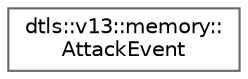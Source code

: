 digraph "Graphical Class Hierarchy"
{
 // LATEX_PDF_SIZE
  bgcolor="transparent";
  edge [fontname=Helvetica,fontsize=10,labelfontname=Helvetica,labelfontsize=10];
  node [fontname=Helvetica,fontsize=10,shape=box,height=0.2,width=0.4];
  rankdir="LR";
  Node0 [id="Node000000",label="dtls::v13::memory::\lAttackEvent",height=0.2,width=0.4,color="grey40", fillcolor="white", style="filled",URL="$structdtls_1_1v13_1_1memory_1_1AttackEvent.html",tooltip=" "];
}
